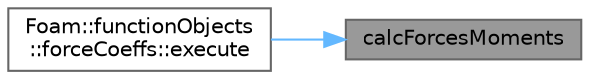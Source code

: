 digraph "calcForcesMoments"
{
 // LATEX_PDF_SIZE
  bgcolor="transparent";
  edge [fontname=Helvetica,fontsize=10,labelfontname=Helvetica,labelfontsize=10];
  node [fontname=Helvetica,fontsize=10,shape=box,height=0.2,width=0.4];
  rankdir="RL";
  Node1 [id="Node000001",label="calcForcesMoments",height=0.2,width=0.4,color="gray40", fillcolor="grey60", style="filled", fontcolor="black",tooltip=" "];
  Node1 -> Node2 [id="edge1_Node000001_Node000002",dir="back",color="steelblue1",style="solid",tooltip=" "];
  Node2 [id="Node000002",label="Foam::functionObjects\l::forceCoeffs::execute",height=0.2,width=0.4,color="grey40", fillcolor="white", style="filled",URL="$classFoam_1_1functionObjects_1_1forceCoeffs.html#ae006844a02161d12182ab372ca5c257b",tooltip=" "];
}
